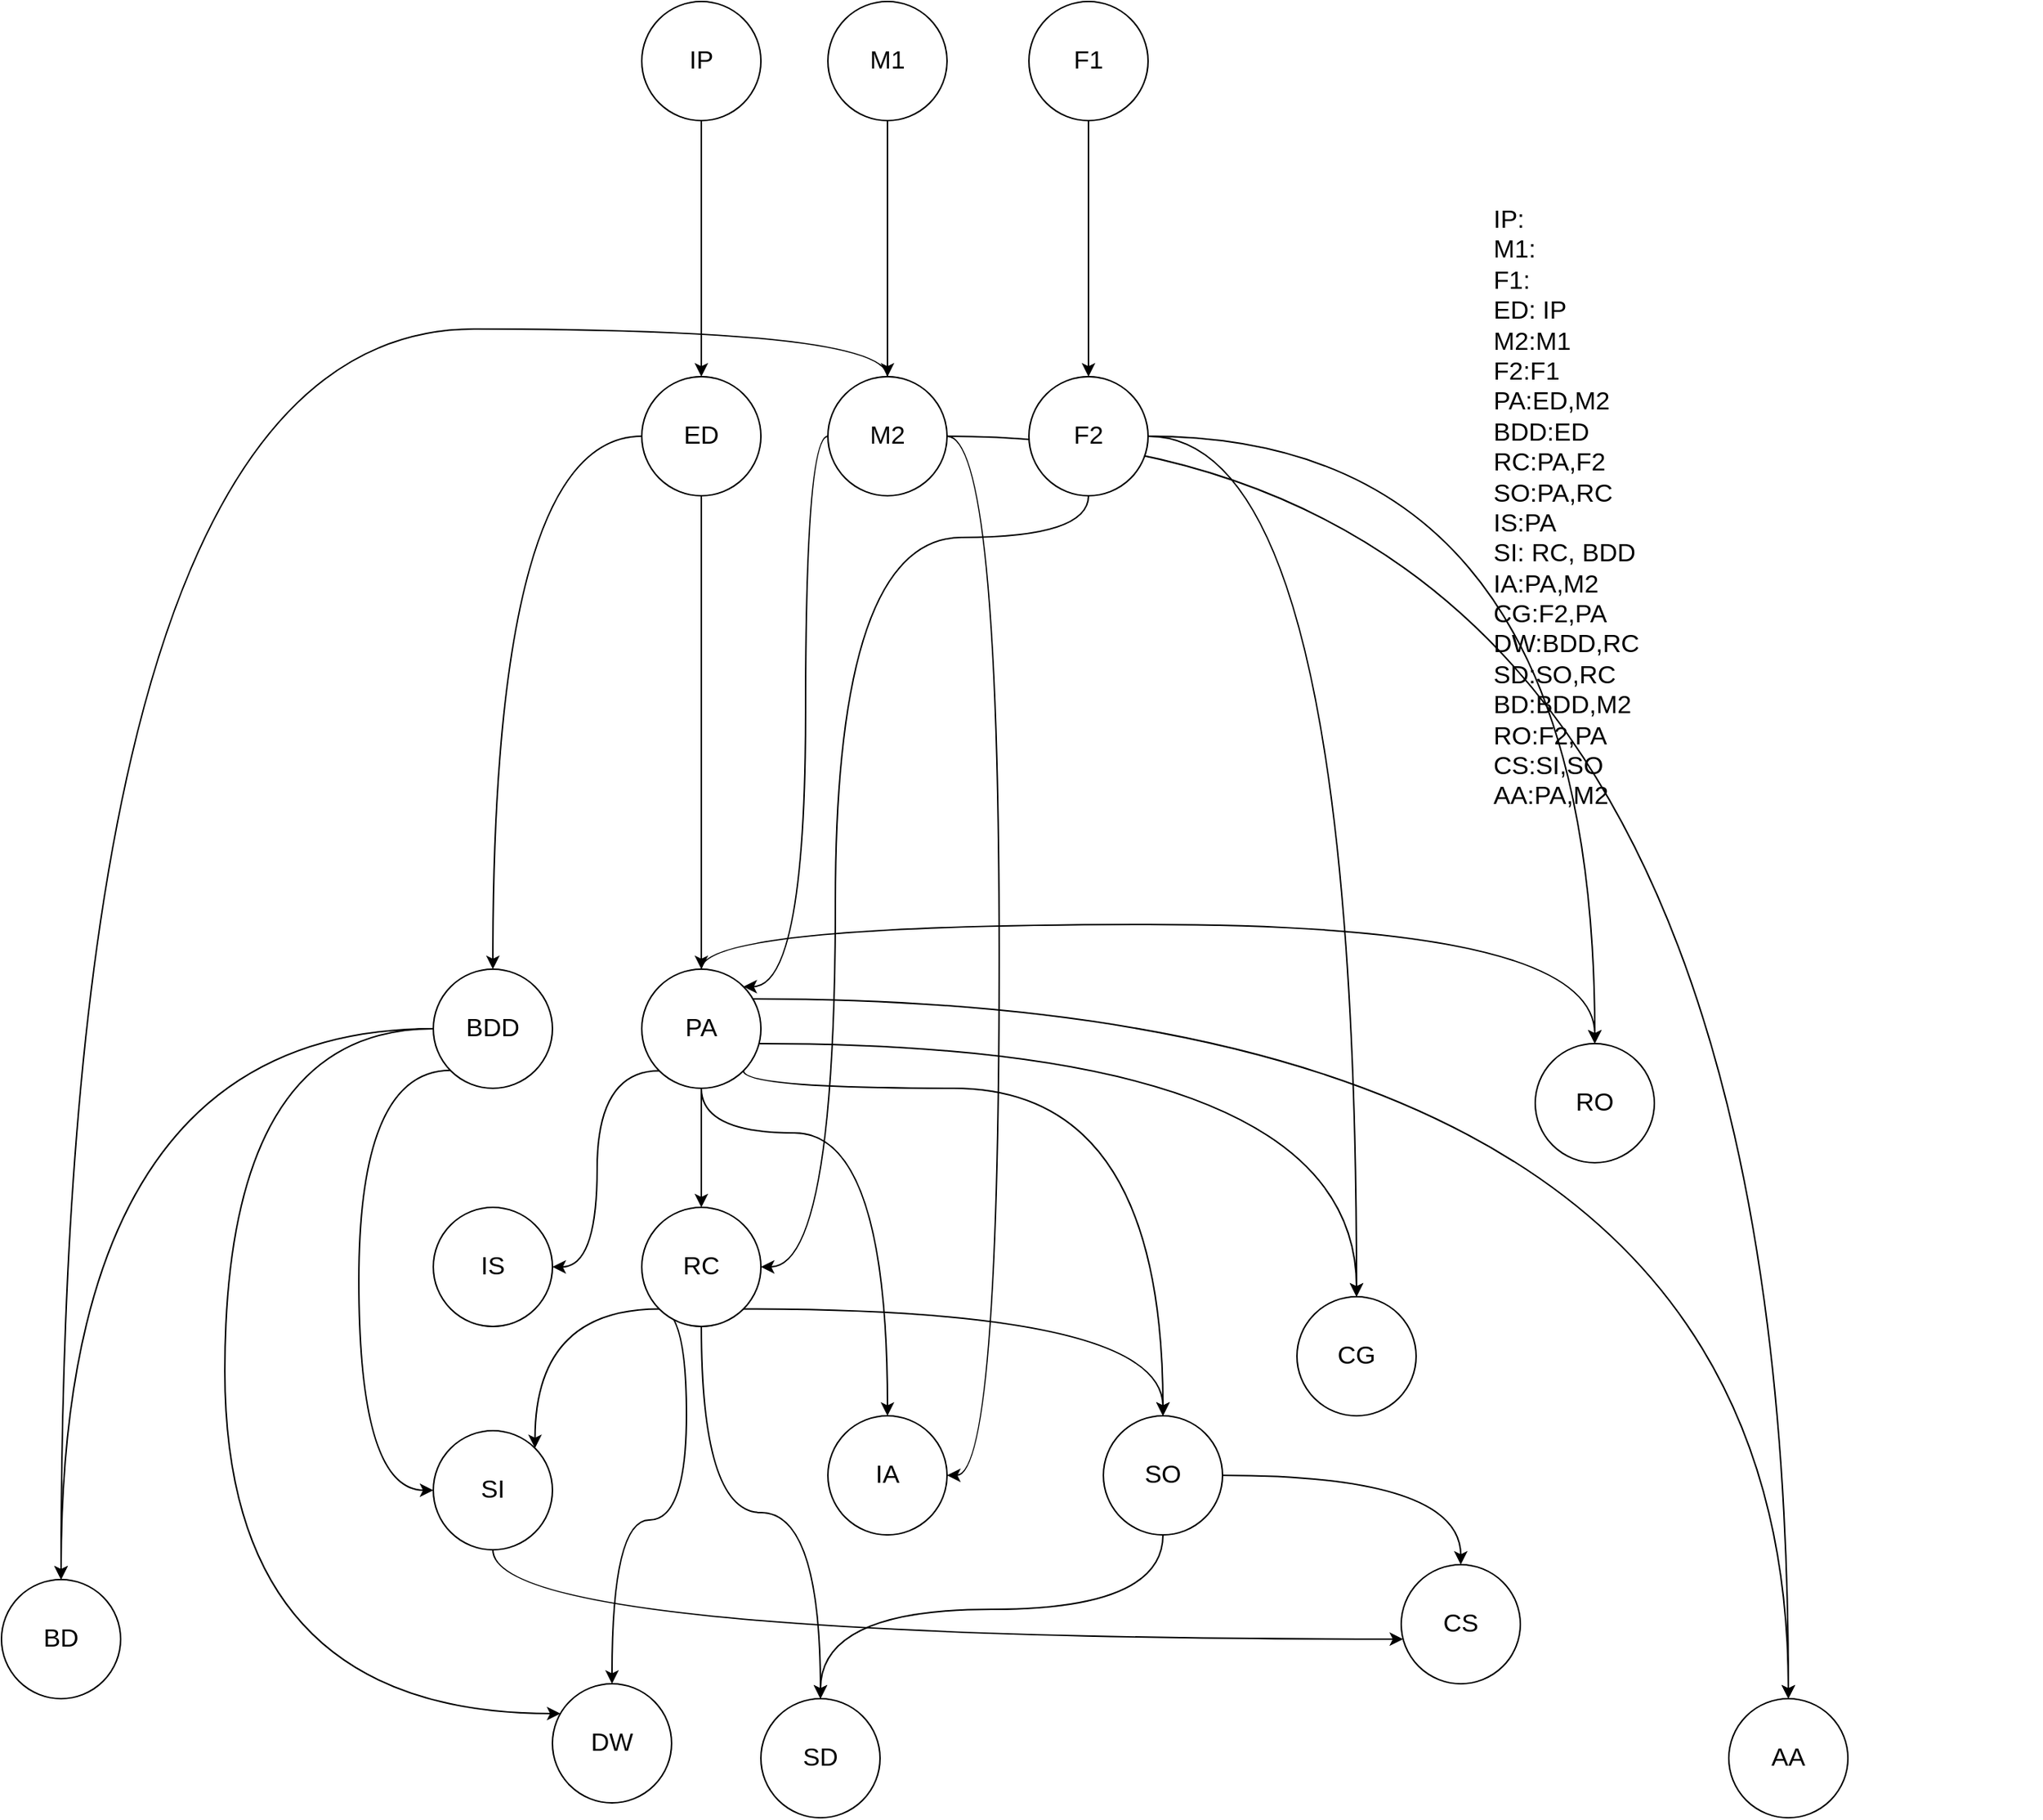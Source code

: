 <mxfile>
    <diagram name="Página-1" id="Vr5SHsv1sODfcGzQEhuU">
        <mxGraphModel dx="2304" dy="1849" grid="1" gridSize="10" guides="1" tooltips="1" connect="1" arrows="1" fold="1" page="0" pageScale="1" pageWidth="827" pageHeight="1169" math="0" shadow="0">
            <root>
                <mxCell id="0"/>
                <mxCell id="1" parent="0"/>
                <mxCell id="9U0aeM2TIUe1qSRE-1mr-5" style="edgeStyle=orthogonalEdgeStyle;shape=connector;rounded=0;orthogonalLoop=1;jettySize=auto;html=1;strokeColor=default;align=center;verticalAlign=middle;fontFamily=Helvetica;fontSize=17;fontColor=default;labelBackgroundColor=default;endArrow=classic;curved=1;" parent="1" source="mYkncRqQD5Mv5q79z8K7-428" target="XbcS7dkoPebDVlinIHBa-2" edge="1">
                    <mxGeometry relative="1" as="geometry"/>
                </mxCell>
                <mxCell id="mYkncRqQD5Mv5q79z8K7-428" value="IP" style="ellipse;whiteSpace=wrap;html=1;aspect=fixed;fontSize=17;" parent="1" vertex="1">
                    <mxGeometry x="-70" y="-620" width="80" height="80" as="geometry"/>
                </mxCell>
                <mxCell id="mYkncRqQD5Mv5q79z8K7-429" value="IP:&lt;br style=&quot;font-size: 17px;&quot;&gt;M1:&lt;br style=&quot;font-size: 17px;&quot;&gt;F1:&lt;br style=&quot;font-size: 17px;&quot;&gt;ED: IP&lt;br style=&quot;font-size: 17px;&quot;&gt;M2:M1&lt;br style=&quot;font-size: 17px;&quot;&gt;F2:F1&lt;br style=&quot;font-size: 17px;&quot;&gt;PA:ED,M2&lt;br style=&quot;font-size: 17px;&quot;&gt;BDD:ED&lt;br style=&quot;font-size: 17px;&quot;&gt;RC:PA,F2&lt;br style=&quot;font-size: 17px;&quot;&gt;SO:PA,RC&lt;br style=&quot;font-size: 17px;&quot;&gt;IS:PA&lt;br style=&quot;font-size: 17px;&quot;&gt;SI: RC, BDD&lt;br style=&quot;font-size: 17px;&quot;&gt;IA:PA,M2&lt;br style=&quot;font-size: 17px;&quot;&gt;CG:F2,PA&lt;br style=&quot;font-size: 17px;&quot;&gt;DW:BDD,RC&lt;br style=&quot;font-size: 17px;&quot;&gt;SD:SO,RC&lt;br style=&quot;font-size: 17px;&quot;&gt;BD:BDD,M2&lt;br style=&quot;font-size: 17px;&quot;&gt;RO:F2,PA&lt;br&gt;CS:SI,SO&lt;br&gt;AA:PA,M2" style="text;whiteSpace=wrap;html=1;fontSize=17;" parent="1" vertex="1">
                    <mxGeometry x="500" y="-490" width="370" height="560" as="geometry"/>
                </mxCell>
                <mxCell id="9U0aeM2TIUe1qSRE-1mr-6" style="edgeStyle=orthogonalEdgeStyle;shape=connector;curved=1;rounded=0;orthogonalLoop=1;jettySize=auto;html=1;strokeColor=default;align=center;verticalAlign=middle;fontFamily=Helvetica;fontSize=17;fontColor=default;labelBackgroundColor=default;endArrow=classic;" parent="1" source="mYkncRqQD5Mv5q79z8K7-430" target="XbcS7dkoPebDVlinIHBa-4" edge="1">
                    <mxGeometry relative="1" as="geometry"/>
                </mxCell>
                <mxCell id="mYkncRqQD5Mv5q79z8K7-430" value="M1" style="ellipse;whiteSpace=wrap;html=1;fontSize=17;" parent="1" vertex="1">
                    <mxGeometry x="55" y="-620" width="80" height="80" as="geometry"/>
                </mxCell>
                <mxCell id="9U0aeM2TIUe1qSRE-1mr-7" style="edgeStyle=orthogonalEdgeStyle;shape=connector;curved=1;rounded=0;orthogonalLoop=1;jettySize=auto;html=1;strokeColor=default;align=center;verticalAlign=middle;fontFamily=Helvetica;fontSize=17;fontColor=default;labelBackgroundColor=default;endArrow=classic;" parent="1" source="XbcS7dkoPebDVlinIHBa-1" target="XbcS7dkoPebDVlinIHBa-5" edge="1">
                    <mxGeometry relative="1" as="geometry"/>
                </mxCell>
                <mxCell id="XbcS7dkoPebDVlinIHBa-1" value="F1" style="ellipse;whiteSpace=wrap;html=1;fontSize=17;" parent="1" vertex="1">
                    <mxGeometry x="190" y="-620" width="80" height="80" as="geometry"/>
                </mxCell>
                <mxCell id="27" style="edgeStyle=orthogonalEdgeStyle;shape=connector;curved=1;rounded=0;html=1;labelBackgroundColor=default;strokeColor=default;fontFamily=Helvetica;fontSize=17;fontColor=default;endArrow=classic;" edge="1" parent="1" source="XbcS7dkoPebDVlinIHBa-2" target="XbcS7dkoPebDVlinIHBa-6">
                    <mxGeometry relative="1" as="geometry"/>
                </mxCell>
                <mxCell id="29" style="edgeStyle=orthogonalEdgeStyle;shape=connector;curved=1;rounded=0;html=1;labelBackgroundColor=default;strokeColor=default;fontFamily=Helvetica;fontSize=17;fontColor=default;endArrow=classic;" edge="1" parent="1" source="XbcS7dkoPebDVlinIHBa-2" target="XbcS7dkoPebDVlinIHBa-7">
                    <mxGeometry relative="1" as="geometry"/>
                </mxCell>
                <mxCell id="XbcS7dkoPebDVlinIHBa-2" value="ED" style="ellipse;whiteSpace=wrap;html=1;fontSize=17;" parent="1" vertex="1">
                    <mxGeometry x="-70" y="-368" width="80" height="80" as="geometry"/>
                </mxCell>
                <mxCell id="fdED1msgqO8ccOxvb7XO-1" value="AA" style="ellipse;whiteSpace=wrap;html=1;aspect=fixed;fontSize=17;" parent="1" vertex="1">
                    <mxGeometry x="660" y="520" width="80" height="80" as="geometry"/>
                </mxCell>
                <mxCell id="28" style="edgeStyle=orthogonalEdgeStyle;shape=connector;curved=1;rounded=0;html=1;labelBackgroundColor=default;strokeColor=default;fontFamily=Helvetica;fontSize=17;fontColor=default;endArrow=classic;entryX=1;entryY=0;entryDx=0;entryDy=0;" edge="1" parent="1" source="XbcS7dkoPebDVlinIHBa-4" target="XbcS7dkoPebDVlinIHBa-6">
                    <mxGeometry relative="1" as="geometry">
                        <mxPoint y="70" as="targetPoint"/>
                        <Array as="points">
                            <mxPoint x="40" y="-328"/>
                            <mxPoint x="40" y="42"/>
                        </Array>
                    </mxGeometry>
                </mxCell>
                <mxCell id="40" style="edgeStyle=orthogonalEdgeStyle;shape=connector;curved=1;rounded=0;html=1;labelBackgroundColor=default;strokeColor=default;fontFamily=Helvetica;fontSize=17;fontColor=default;endArrow=classic;" edge="1" parent="1" source="XbcS7dkoPebDVlinIHBa-4" target="fdED1msgqO8ccOxvb7XO-16">
                    <mxGeometry relative="1" as="geometry">
                        <Array as="points">
                            <mxPoint x="170" y="-328"/>
                            <mxPoint x="170" y="370"/>
                        </Array>
                    </mxGeometry>
                </mxCell>
                <mxCell id="47" style="edgeStyle=orthogonalEdgeStyle;shape=connector;curved=1;rounded=0;html=1;labelBackgroundColor=default;strokeColor=default;fontFamily=Helvetica;fontSize=17;fontColor=default;endArrow=classic;" edge="1" parent="1" source="XbcS7dkoPebDVlinIHBa-4" target="XbcS7dkoPebDVlinIHBa-30">
                    <mxGeometry relative="1" as="geometry">
                        <Array as="points">
                            <mxPoint x="95" y="-400"/>
                            <mxPoint x="-460" y="-400"/>
                        </Array>
                    </mxGeometry>
                </mxCell>
                <mxCell id="55" style="edgeStyle=orthogonalEdgeStyle;shape=connector;curved=1;rounded=0;html=1;labelBackgroundColor=default;strokeColor=default;fontFamily=Helvetica;fontSize=20;fontColor=default;endArrow=classic;" edge="1" parent="1" source="XbcS7dkoPebDVlinIHBa-4" target="fdED1msgqO8ccOxvb7XO-1">
                    <mxGeometry relative="1" as="geometry"/>
                </mxCell>
                <mxCell id="XbcS7dkoPebDVlinIHBa-4" value="M2" style="ellipse;whiteSpace=wrap;html=1;fontSize=17;" parent="1" vertex="1">
                    <mxGeometry x="55" y="-368" width="80" height="80" as="geometry"/>
                </mxCell>
                <mxCell id="31" style="edgeStyle=orthogonalEdgeStyle;shape=connector;curved=1;rounded=0;html=1;labelBackgroundColor=default;strokeColor=default;fontFamily=Helvetica;fontSize=17;fontColor=default;endArrow=classic;" edge="1" parent="1" source="XbcS7dkoPebDVlinIHBa-5" target="XbcS7dkoPebDVlinIHBa-8">
                    <mxGeometry relative="1" as="geometry">
                        <Array as="points">
                            <mxPoint x="230" y="-260"/>
                            <mxPoint x="60" y="-260"/>
                            <mxPoint x="60" y="230"/>
                        </Array>
                    </mxGeometry>
                </mxCell>
                <mxCell id="42" style="edgeStyle=orthogonalEdgeStyle;shape=connector;curved=1;rounded=0;html=1;labelBackgroundColor=default;strokeColor=default;fontFamily=Helvetica;fontSize=17;fontColor=default;endArrow=classic;" edge="1" parent="1" source="XbcS7dkoPebDVlinIHBa-5" target="fdED1msgqO8ccOxvb7XO-14">
                    <mxGeometry relative="1" as="geometry">
                        <Array as="points">
                            <mxPoint x="410" y="-328"/>
                        </Array>
                    </mxGeometry>
                </mxCell>
                <mxCell id="50" style="edgeStyle=orthogonalEdgeStyle;shape=connector;curved=1;rounded=0;html=1;labelBackgroundColor=default;strokeColor=default;fontFamily=Helvetica;fontSize=17;fontColor=default;endArrow=classic;" edge="1" parent="1" source="XbcS7dkoPebDVlinIHBa-5" target="fdED1msgqO8ccOxvb7XO-6">
                    <mxGeometry relative="1" as="geometry"/>
                </mxCell>
                <mxCell id="XbcS7dkoPebDVlinIHBa-5" value="F2" style="ellipse;whiteSpace=wrap;html=1;fontSize=17;" parent="1" vertex="1">
                    <mxGeometry x="190" y="-368" width="80" height="80" as="geometry"/>
                </mxCell>
                <mxCell id="30" style="edgeStyle=orthogonalEdgeStyle;shape=connector;curved=1;rounded=0;html=1;labelBackgroundColor=default;strokeColor=default;fontFamily=Helvetica;fontSize=17;fontColor=default;endArrow=classic;" edge="1" parent="1" source="XbcS7dkoPebDVlinIHBa-6" target="XbcS7dkoPebDVlinIHBa-8">
                    <mxGeometry relative="1" as="geometry"/>
                </mxCell>
                <mxCell id="34" style="edgeStyle=orthogonalEdgeStyle;shape=connector;curved=1;rounded=0;html=1;exitX=0;exitY=1;exitDx=0;exitDy=0;entryX=1;entryY=0.5;entryDx=0;entryDy=0;labelBackgroundColor=default;strokeColor=default;fontFamily=Helvetica;fontSize=17;fontColor=default;endArrow=classic;" edge="1" parent="1" source="XbcS7dkoPebDVlinIHBa-6" target="XbcS7dkoPebDVlinIHBa-10">
                    <mxGeometry relative="1" as="geometry"/>
                </mxCell>
                <mxCell id="38" style="edgeStyle=orthogonalEdgeStyle;shape=connector;curved=1;rounded=0;html=1;labelBackgroundColor=default;strokeColor=default;fontFamily=Helvetica;fontSize=17;fontColor=default;endArrow=classic;" edge="1" parent="1" source="XbcS7dkoPebDVlinIHBa-6" target="fdED1msgqO8ccOxvb7XO-16">
                    <mxGeometry relative="1" as="geometry">
                        <Array as="points">
                            <mxPoint x="-30" y="140"/>
                            <mxPoint x="95" y="140"/>
                        </Array>
                    </mxGeometry>
                </mxCell>
                <mxCell id="41" style="edgeStyle=orthogonalEdgeStyle;shape=connector;curved=1;rounded=0;html=1;labelBackgroundColor=default;strokeColor=default;fontFamily=Helvetica;fontSize=17;fontColor=default;endArrow=classic;" edge="1" parent="1" source="XbcS7dkoPebDVlinIHBa-6" target="fdED1msgqO8ccOxvb7XO-14">
                    <mxGeometry relative="1" as="geometry">
                        <Array as="points">
                            <mxPoint x="410" y="80"/>
                        </Array>
                    </mxGeometry>
                </mxCell>
                <mxCell id="53" style="edgeStyle=orthogonalEdgeStyle;shape=connector;curved=1;rounded=0;html=1;labelBackgroundColor=default;strokeColor=default;fontFamily=Helvetica;fontSize=17;fontColor=default;endArrow=classic;" edge="1" parent="1" source="XbcS7dkoPebDVlinIHBa-6" target="fdED1msgqO8ccOxvb7XO-1">
                    <mxGeometry relative="1" as="geometry">
                        <Array as="points">
                            <mxPoint x="700" y="50"/>
                        </Array>
                    </mxGeometry>
                </mxCell>
                <mxCell id="56" style="edgeStyle=orthogonalEdgeStyle;shape=connector;curved=1;rounded=0;html=1;labelBackgroundColor=default;strokeColor=default;fontFamily=Helvetica;fontSize=20;fontColor=default;endArrow=classic;exitX=1;exitY=1;exitDx=0;exitDy=0;" edge="1" parent="1" source="XbcS7dkoPebDVlinIHBa-6" target="XbcS7dkoPebDVlinIHBa-9">
                    <mxGeometry relative="1" as="geometry">
                        <Array as="points">
                            <mxPoint x="-2" y="110"/>
                            <mxPoint x="280" y="110"/>
                        </Array>
                    </mxGeometry>
                </mxCell>
                <mxCell id="58" style="edgeStyle=orthogonalEdgeStyle;shape=connector;curved=1;rounded=0;html=1;labelBackgroundColor=default;strokeColor=default;fontFamily=Helvetica;fontSize=20;fontColor=default;endArrow=classic;" edge="1" parent="1" source="XbcS7dkoPebDVlinIHBa-6" target="fdED1msgqO8ccOxvb7XO-6">
                    <mxGeometry relative="1" as="geometry">
                        <Array as="points">
                            <mxPoint x="-30"/>
                            <mxPoint x="570"/>
                        </Array>
                    </mxGeometry>
                </mxCell>
                <mxCell id="XbcS7dkoPebDVlinIHBa-6" value="PA" style="ellipse;whiteSpace=wrap;html=1;fontSize=17;" parent="1" vertex="1">
                    <mxGeometry x="-70" y="30" width="80" height="80" as="geometry"/>
                </mxCell>
                <mxCell id="fdED1msgqO8ccOxvb7XO-4" value="CS" style="ellipse;whiteSpace=wrap;html=1;aspect=fixed;fontSize=17;" parent="1" vertex="1">
                    <mxGeometry x="440" y="430" width="80" height="80" as="geometry"/>
                </mxCell>
                <mxCell id="33" style="edgeStyle=orthogonalEdgeStyle;shape=connector;curved=1;rounded=0;html=1;labelBackgroundColor=default;strokeColor=default;fontFamily=Helvetica;fontSize=17;fontColor=default;endArrow=classic;exitX=1;exitY=1;exitDx=0;exitDy=0;" edge="1" parent="1" source="XbcS7dkoPebDVlinIHBa-8" target="XbcS7dkoPebDVlinIHBa-9">
                    <mxGeometry relative="1" as="geometry"/>
                </mxCell>
                <mxCell id="35" style="edgeStyle=orthogonalEdgeStyle;shape=connector;curved=1;rounded=0;html=1;exitX=0;exitY=1;exitDx=0;exitDy=0;entryX=1;entryY=0;entryDx=0;entryDy=0;labelBackgroundColor=default;strokeColor=default;fontFamily=Helvetica;fontSize=17;fontColor=default;endArrow=classic;" edge="1" parent="1" source="XbcS7dkoPebDVlinIHBa-8" target="fdED1msgqO8ccOxvb7XO-18">
                    <mxGeometry relative="1" as="geometry"/>
                </mxCell>
                <mxCell id="43" style="edgeStyle=orthogonalEdgeStyle;shape=connector;curved=1;rounded=0;html=1;labelBackgroundColor=default;strokeColor=default;fontFamily=Helvetica;fontSize=17;fontColor=default;endArrow=classic;exitX=0;exitY=1;exitDx=0;exitDy=0;" edge="1" parent="1" source="XbcS7dkoPebDVlinIHBa-8" target="fdED1msgqO8ccOxvb7XO-12">
                    <mxGeometry relative="1" as="geometry">
                        <Array as="points">
                            <mxPoint x="-40" y="258"/>
                            <mxPoint x="-40" y="400"/>
                            <mxPoint x="-90" y="400"/>
                        </Array>
                    </mxGeometry>
                </mxCell>
                <mxCell id="45" style="edgeStyle=orthogonalEdgeStyle;shape=connector;curved=1;rounded=0;html=1;labelBackgroundColor=default;strokeColor=default;fontFamily=Helvetica;fontSize=17;fontColor=default;endArrow=classic;" edge="1" parent="1" source="XbcS7dkoPebDVlinIHBa-8" target="fdED1msgqO8ccOxvb7XO-8">
                    <mxGeometry relative="1" as="geometry"/>
                </mxCell>
                <mxCell id="XbcS7dkoPebDVlinIHBa-8" value="RC" style="ellipse;whiteSpace=wrap;html=1;fontSize=17;" parent="1" vertex="1">
                    <mxGeometry x="-70" y="190" width="80" height="80" as="geometry"/>
                </mxCell>
                <mxCell id="fdED1msgqO8ccOxvb7XO-6" value="RO" style="ellipse;whiteSpace=wrap;html=1;aspect=fixed;fontSize=17;" parent="1" vertex="1">
                    <mxGeometry x="530" y="80" width="80" height="80" as="geometry"/>
                </mxCell>
                <mxCell id="36" style="edgeStyle=orthogonalEdgeStyle;shape=connector;curved=1;rounded=0;html=1;labelBackgroundColor=default;strokeColor=default;fontFamily=Helvetica;fontSize=17;fontColor=default;endArrow=classic;" edge="1" parent="1" source="XbcS7dkoPebDVlinIHBa-7" target="fdED1msgqO8ccOxvb7XO-18">
                    <mxGeometry relative="1" as="geometry">
                        <Array as="points">
                            <mxPoint x="-260" y="98"/>
                            <mxPoint x="-260" y="380"/>
                        </Array>
                    </mxGeometry>
                </mxCell>
                <mxCell id="44" style="edgeStyle=orthogonalEdgeStyle;shape=connector;curved=1;rounded=0;html=1;labelBackgroundColor=default;strokeColor=default;fontFamily=Helvetica;fontSize=17;fontColor=default;endArrow=classic;" edge="1" parent="1" source="XbcS7dkoPebDVlinIHBa-7" target="fdED1msgqO8ccOxvb7XO-12">
                    <mxGeometry relative="1" as="geometry">
                        <Array as="points">
                            <mxPoint x="-350" y="70"/>
                            <mxPoint x="-350" y="530"/>
                        </Array>
                    </mxGeometry>
                </mxCell>
                <mxCell id="48" style="edgeStyle=orthogonalEdgeStyle;shape=connector;curved=1;rounded=0;html=1;labelBackgroundColor=default;strokeColor=default;fontFamily=Helvetica;fontSize=17;fontColor=default;endArrow=classic;" edge="1" parent="1" source="XbcS7dkoPebDVlinIHBa-7" target="XbcS7dkoPebDVlinIHBa-30">
                    <mxGeometry relative="1" as="geometry"/>
                </mxCell>
                <mxCell id="XbcS7dkoPebDVlinIHBa-7" value="BDD" style="ellipse;whiteSpace=wrap;html=1;fontSize=17;" parent="1" vertex="1">
                    <mxGeometry x="-210" y="30" width="80" height="80" as="geometry"/>
                </mxCell>
                <mxCell id="fdED1msgqO8ccOxvb7XO-12" value="DW" style="ellipse;whiteSpace=wrap;html=1;aspect=fixed;fontSize=17;" parent="1" vertex="1">
                    <mxGeometry x="-130" y="510" width="80" height="80" as="geometry"/>
                </mxCell>
                <mxCell id="51" style="edgeStyle=orthogonalEdgeStyle;shape=connector;curved=1;rounded=0;html=1;labelBackgroundColor=default;strokeColor=default;fontFamily=Helvetica;fontSize=17;fontColor=default;endArrow=classic;" edge="1" parent="1" source="fdED1msgqO8ccOxvb7XO-18" target="fdED1msgqO8ccOxvb7XO-4">
                    <mxGeometry relative="1" as="geometry">
                        <Array as="points">
                            <mxPoint x="-170" y="480"/>
                        </Array>
                    </mxGeometry>
                </mxCell>
                <mxCell id="fdED1msgqO8ccOxvb7XO-18" value="SI" style="ellipse;whiteSpace=wrap;html=1;aspect=fixed;fontSize=17;" parent="1" vertex="1">
                    <mxGeometry x="-210" y="340" width="80" height="80" as="geometry"/>
                </mxCell>
                <mxCell id="46" style="edgeStyle=orthogonalEdgeStyle;shape=connector;curved=1;rounded=0;html=1;labelBackgroundColor=default;strokeColor=default;fontFamily=Helvetica;fontSize=17;fontColor=default;endArrow=classic;" edge="1" parent="1" source="XbcS7dkoPebDVlinIHBa-9" target="fdED1msgqO8ccOxvb7XO-8">
                    <mxGeometry relative="1" as="geometry">
                        <Array as="points">
                            <mxPoint x="280" y="460"/>
                            <mxPoint x="50" y="460"/>
                        </Array>
                    </mxGeometry>
                </mxCell>
                <mxCell id="52" style="edgeStyle=orthogonalEdgeStyle;shape=connector;curved=1;rounded=0;html=1;labelBackgroundColor=default;strokeColor=default;fontFamily=Helvetica;fontSize=17;fontColor=default;endArrow=classic;" edge="1" parent="1" source="XbcS7dkoPebDVlinIHBa-9" target="fdED1msgqO8ccOxvb7XO-4">
                    <mxGeometry relative="1" as="geometry"/>
                </mxCell>
                <mxCell id="XbcS7dkoPebDVlinIHBa-9" value="SO" style="ellipse;whiteSpace=wrap;html=1;fontSize=17;" parent="1" vertex="1">
                    <mxGeometry x="240" y="330" width="80" height="80" as="geometry"/>
                </mxCell>
                <mxCell id="fdED1msgqO8ccOxvb7XO-14" value="CG" style="ellipse;whiteSpace=wrap;html=1;aspect=fixed;fontSize=17;" parent="1" vertex="1">
                    <mxGeometry x="370" y="250" width="80" height="80" as="geometry"/>
                </mxCell>
                <mxCell id="fdED1msgqO8ccOxvb7XO-8" value="SD" style="ellipse;whiteSpace=wrap;html=1;aspect=fixed;fontSize=17;" parent="1" vertex="1">
                    <mxGeometry x="10" y="520" width="80" height="80" as="geometry"/>
                </mxCell>
                <mxCell id="XbcS7dkoPebDVlinIHBa-10" value="IS" style="ellipse;whiteSpace=wrap;html=1;fontSize=17;" parent="1" vertex="1">
                    <mxGeometry x="-210" y="190" width="80" height="80" as="geometry"/>
                </mxCell>
                <mxCell id="fdED1msgqO8ccOxvb7XO-16" value="IA" style="ellipse;whiteSpace=wrap;html=1;aspect=fixed;fontSize=17;" parent="1" vertex="1">
                    <mxGeometry x="55" y="330" width="80" height="80" as="geometry"/>
                </mxCell>
                <mxCell id="XbcS7dkoPebDVlinIHBa-30" value="BD" style="ellipse;whiteSpace=wrap;html=1;fontSize=17;" parent="1" vertex="1">
                    <mxGeometry x="-500" y="440" width="80" height="80" as="geometry"/>
                </mxCell>
            </root>
        </mxGraphModel>
    </diagram>
</mxfile>